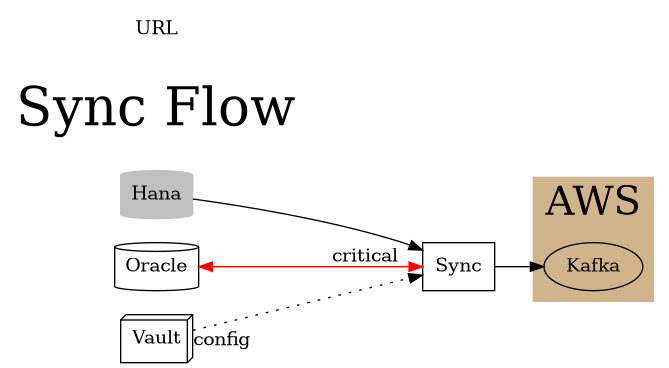 @startuml
digraph G {

# Which way does sync go?
Hana -> Sync -> Kafka
#Kafka-> Sync -> Hana

# It's clearer to me left to right
rankdir=LR

# Hana is a database
Hana [shape=cylinder]

# Sync is an app
Sync [shape = box]

# Sync, does that, but Oracle is the preferred database, now
Hana [style=filled color=gray] Oracle [shape=cylinder]

# Also, the Oracle connection is a critical read/write connection.
Oracle -> Sync [dir=both color=red label=critical]

# And Kafka is hosted offsite in AWS
subgraph cluster_AWS { label = "AWS" style=filled color=tan fontsize=30 Kafka }

# Actually, the details of Sync are configured by Vault
Vault[shape=box3d] Vault -> Sync [taillabel=config style=dotted]

# We should give this a title
"Sync Flow"[shape=none fontsize=40]

# Can you email this to me?
URL[shape=none URL="https://dreampuf.github.io/GraphvizOnline/?url=https://raw.githubusercontent.com/curtcox/practical-graphviz/master/whiteboard.dot"]
}

@enduml
